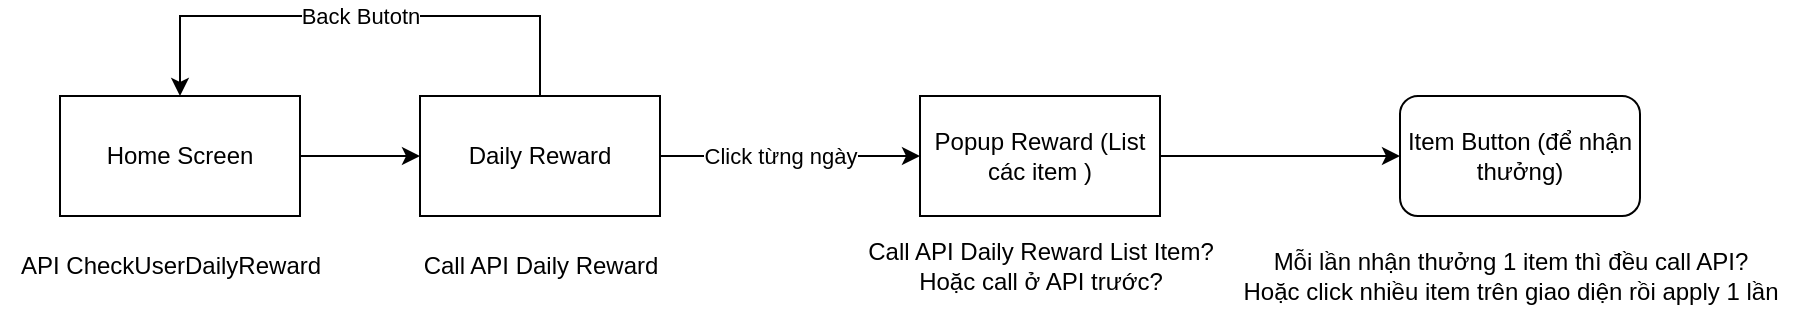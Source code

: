 <mxfile version="20.8.1" type="github">
  <diagram id="YjH4A-h3UoiQG95Wum6k" name="Page-1">
    <mxGraphModel dx="1026" dy="536" grid="1" gridSize="10" guides="1" tooltips="1" connect="1" arrows="1" fold="1" page="1" pageScale="1" pageWidth="850" pageHeight="1100" math="0" shadow="0">
      <root>
        <mxCell id="0" />
        <mxCell id="1" parent="0" />
        <mxCell id="cEQqdzMdcJtUVDmGanqC-3" style="edgeStyle=orthogonalEdgeStyle;rounded=0;orthogonalLoop=1;jettySize=auto;html=1;exitX=1;exitY=0.5;exitDx=0;exitDy=0;entryX=0;entryY=0.5;entryDx=0;entryDy=0;" edge="1" parent="1" source="cEQqdzMdcJtUVDmGanqC-1" target="cEQqdzMdcJtUVDmGanqC-2">
          <mxGeometry relative="1" as="geometry" />
        </mxCell>
        <mxCell id="cEQqdzMdcJtUVDmGanqC-1" value="Home Screen" style="rounded=0;whiteSpace=wrap;html=1;" vertex="1" parent="1">
          <mxGeometry x="50" y="110" width="120" height="60" as="geometry" />
        </mxCell>
        <mxCell id="cEQqdzMdcJtUVDmGanqC-6" value="Back Butotn" style="edgeStyle=orthogonalEdgeStyle;rounded=0;orthogonalLoop=1;jettySize=auto;html=1;exitX=0.5;exitY=0;exitDx=0;exitDy=0;entryX=0.5;entryY=0;entryDx=0;entryDy=0;" edge="1" parent="1" source="cEQqdzMdcJtUVDmGanqC-2" target="cEQqdzMdcJtUVDmGanqC-1">
          <mxGeometry relative="1" as="geometry">
            <Array as="points">
              <mxPoint x="290" y="70" />
              <mxPoint x="110" y="70" />
            </Array>
          </mxGeometry>
        </mxCell>
        <mxCell id="cEQqdzMdcJtUVDmGanqC-8" style="edgeStyle=orthogonalEdgeStyle;rounded=0;orthogonalLoop=1;jettySize=auto;html=1;exitX=1;exitY=0.5;exitDx=0;exitDy=0;entryX=0;entryY=0.5;entryDx=0;entryDy=0;" edge="1" parent="1" source="cEQqdzMdcJtUVDmGanqC-2" target="cEQqdzMdcJtUVDmGanqC-7">
          <mxGeometry relative="1" as="geometry" />
        </mxCell>
        <mxCell id="cEQqdzMdcJtUVDmGanqC-10" value="Click từng ngày" style="edgeLabel;html=1;align=center;verticalAlign=middle;resizable=0;points=[];" vertex="1" connectable="0" parent="cEQqdzMdcJtUVDmGanqC-8">
          <mxGeometry x="-0.489" relative="1" as="geometry">
            <mxPoint x="27" as="offset" />
          </mxGeometry>
        </mxCell>
        <mxCell id="cEQqdzMdcJtUVDmGanqC-2" value="Daily Reward" style="rounded=0;whiteSpace=wrap;html=1;" vertex="1" parent="1">
          <mxGeometry x="230" y="110" width="120" height="60" as="geometry" />
        </mxCell>
        <mxCell id="cEQqdzMdcJtUVDmGanqC-4" value="Call API Daily Reward" style="text;html=1;align=center;verticalAlign=middle;resizable=0;points=[];autosize=1;strokeColor=none;fillColor=none;" vertex="1" parent="1">
          <mxGeometry x="220" y="180" width="140" height="30" as="geometry" />
        </mxCell>
        <mxCell id="cEQqdzMdcJtUVDmGanqC-5" value="API CheckUserDailyReward" style="text;html=1;align=center;verticalAlign=middle;resizable=0;points=[];autosize=1;strokeColor=none;fillColor=none;" vertex="1" parent="1">
          <mxGeometry x="20" y="180" width="170" height="30" as="geometry" />
        </mxCell>
        <mxCell id="cEQqdzMdcJtUVDmGanqC-13" style="edgeStyle=orthogonalEdgeStyle;rounded=0;orthogonalLoop=1;jettySize=auto;html=1;exitX=1;exitY=0.5;exitDx=0;exitDy=0;entryX=0;entryY=0.5;entryDx=0;entryDy=0;" edge="1" parent="1" source="cEQqdzMdcJtUVDmGanqC-7" target="cEQqdzMdcJtUVDmGanqC-12">
          <mxGeometry relative="1" as="geometry" />
        </mxCell>
        <mxCell id="cEQqdzMdcJtUVDmGanqC-7" value="Popup Reward (List các item )" style="rounded=0;whiteSpace=wrap;html=1;" vertex="1" parent="1">
          <mxGeometry x="480" y="110" width="120" height="60" as="geometry" />
        </mxCell>
        <mxCell id="cEQqdzMdcJtUVDmGanqC-11" value="Call API Daily Reward List Item?&lt;br&gt;Hoặc call ở API trước?" style="text;html=1;align=center;verticalAlign=middle;resizable=0;points=[];autosize=1;strokeColor=none;fillColor=none;" vertex="1" parent="1">
          <mxGeometry x="440" y="175" width="200" height="40" as="geometry" />
        </mxCell>
        <mxCell id="cEQqdzMdcJtUVDmGanqC-12" value="Item Button (để nhận thưởng)" style="rounded=1;whiteSpace=wrap;html=1;" vertex="1" parent="1">
          <mxGeometry x="720" y="110" width="120" height="60" as="geometry" />
        </mxCell>
        <mxCell id="cEQqdzMdcJtUVDmGanqC-18" value="Mỗi lần nhận thưởng 1 item thì đều call API?&lt;br&gt;Hoặc click nhiều item trên giao diện rồi apply 1 lần" style="text;html=1;align=center;verticalAlign=middle;resizable=0;points=[];autosize=1;strokeColor=none;fillColor=none;" vertex="1" parent="1">
          <mxGeometry x="630" y="180" width="290" height="40" as="geometry" />
        </mxCell>
      </root>
    </mxGraphModel>
  </diagram>
</mxfile>

